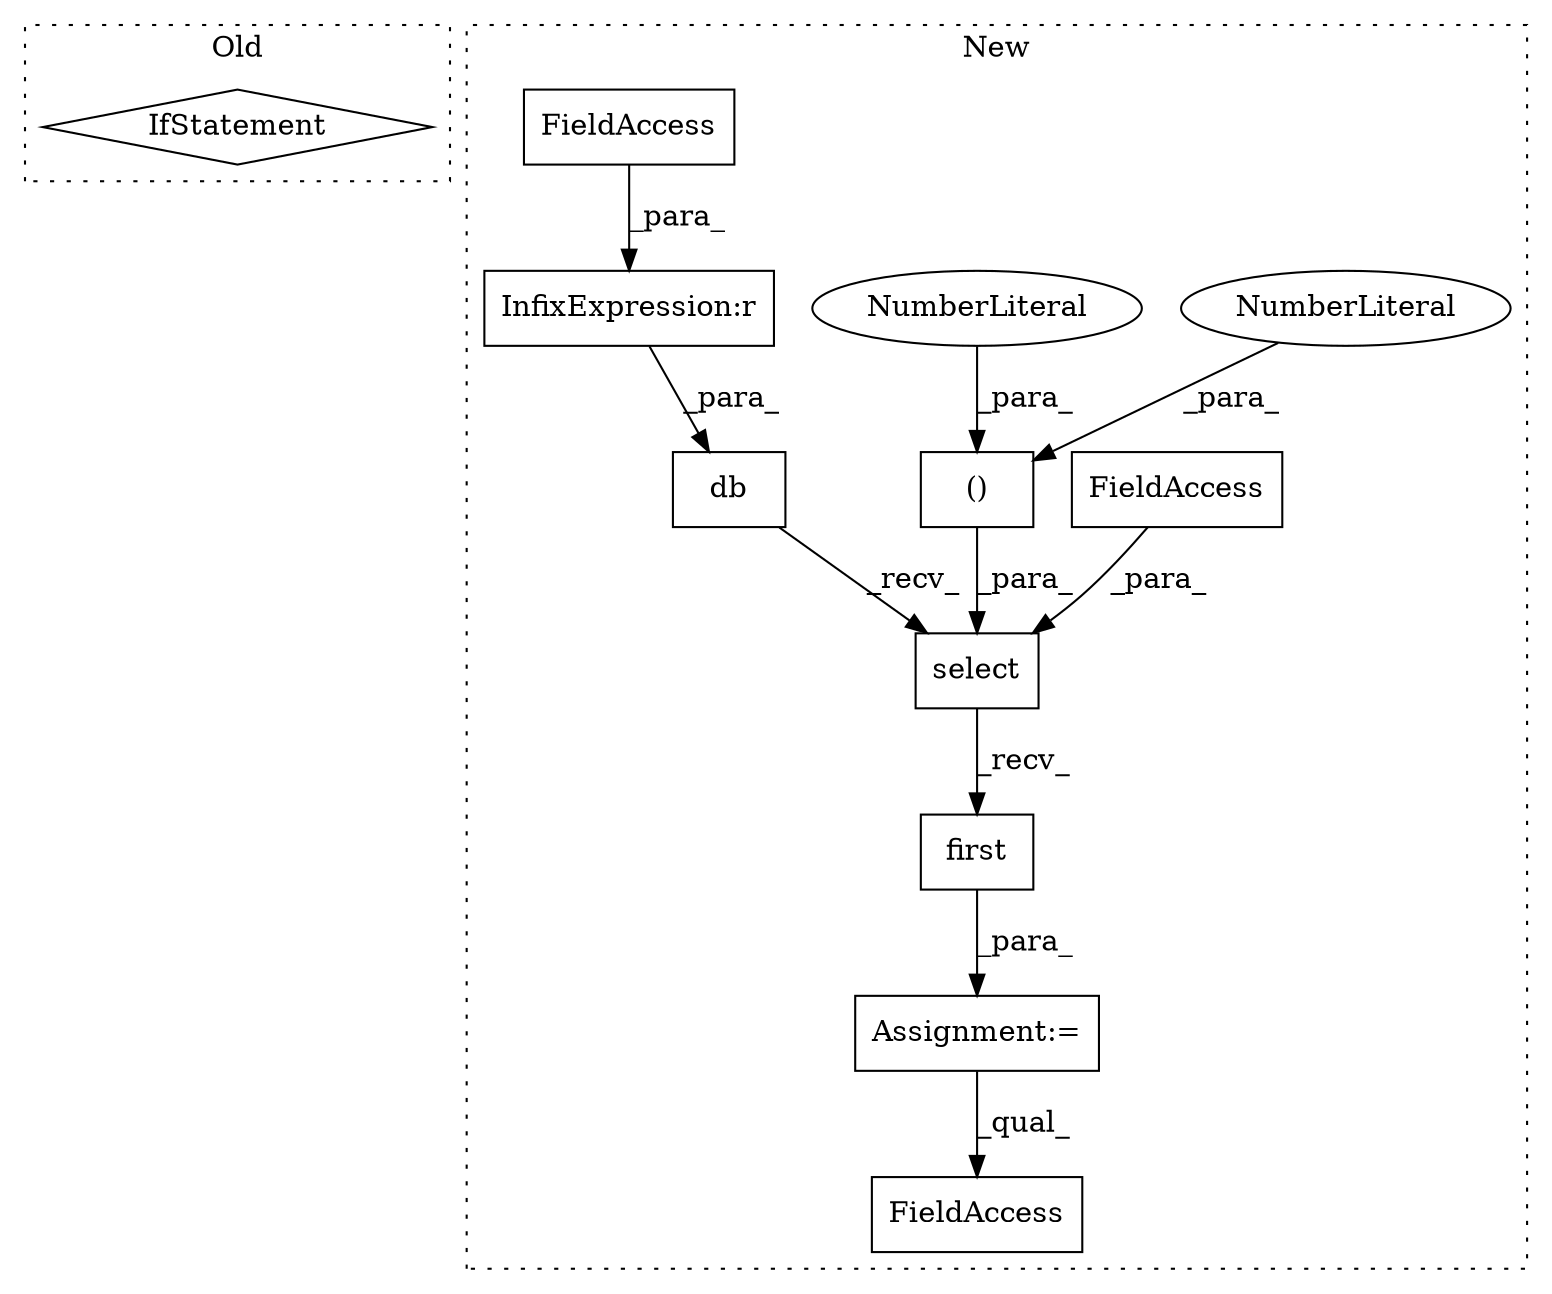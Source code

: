 digraph G {
subgraph cluster0 {
1 [label="IfStatement" a="25" s="12032,12041" l="4,2" shape="diamond"];
label = "Old";
style="dotted";
}
subgraph cluster1 {
2 [label="first" a="32" s="12375" l="7" shape="box"];
3 [label="Assignment:=" a="7" s="12284" l="1" shape="box"];
4 [label="FieldAccess" a="22" s="12491" l="17" shape="box"];
5 [label="()" a="106" s="12357" l="15" shape="box"];
6 [label="select" a="32" s="12323,12372" l="7,2" shape="box"];
7 [label="FieldAccess" a="22" s="12330" l="15" shape="box"];
8 [label="NumberLiteral" a="34" s="12371" l="1" shape="ellipse"];
9 [label="NumberLiteral" a="34" s="12357" l="1" shape="ellipse"];
10 [label="db" a="32" s="12285,12321" l="3,1" shape="box"];
11 [label="InfixExpression:r" a="27" s="12297" l="4" shape="box"];
12 [label="FieldAccess" a="22" s="12301" l="20" shape="box"];
label = "New";
style="dotted";
}
2 -> 3 [label="_para_"];
3 -> 4 [label="_qual_"];
5 -> 6 [label="_para_"];
6 -> 2 [label="_recv_"];
7 -> 6 [label="_para_"];
8 -> 5 [label="_para_"];
9 -> 5 [label="_para_"];
10 -> 6 [label="_recv_"];
11 -> 10 [label="_para_"];
12 -> 11 [label="_para_"];
}